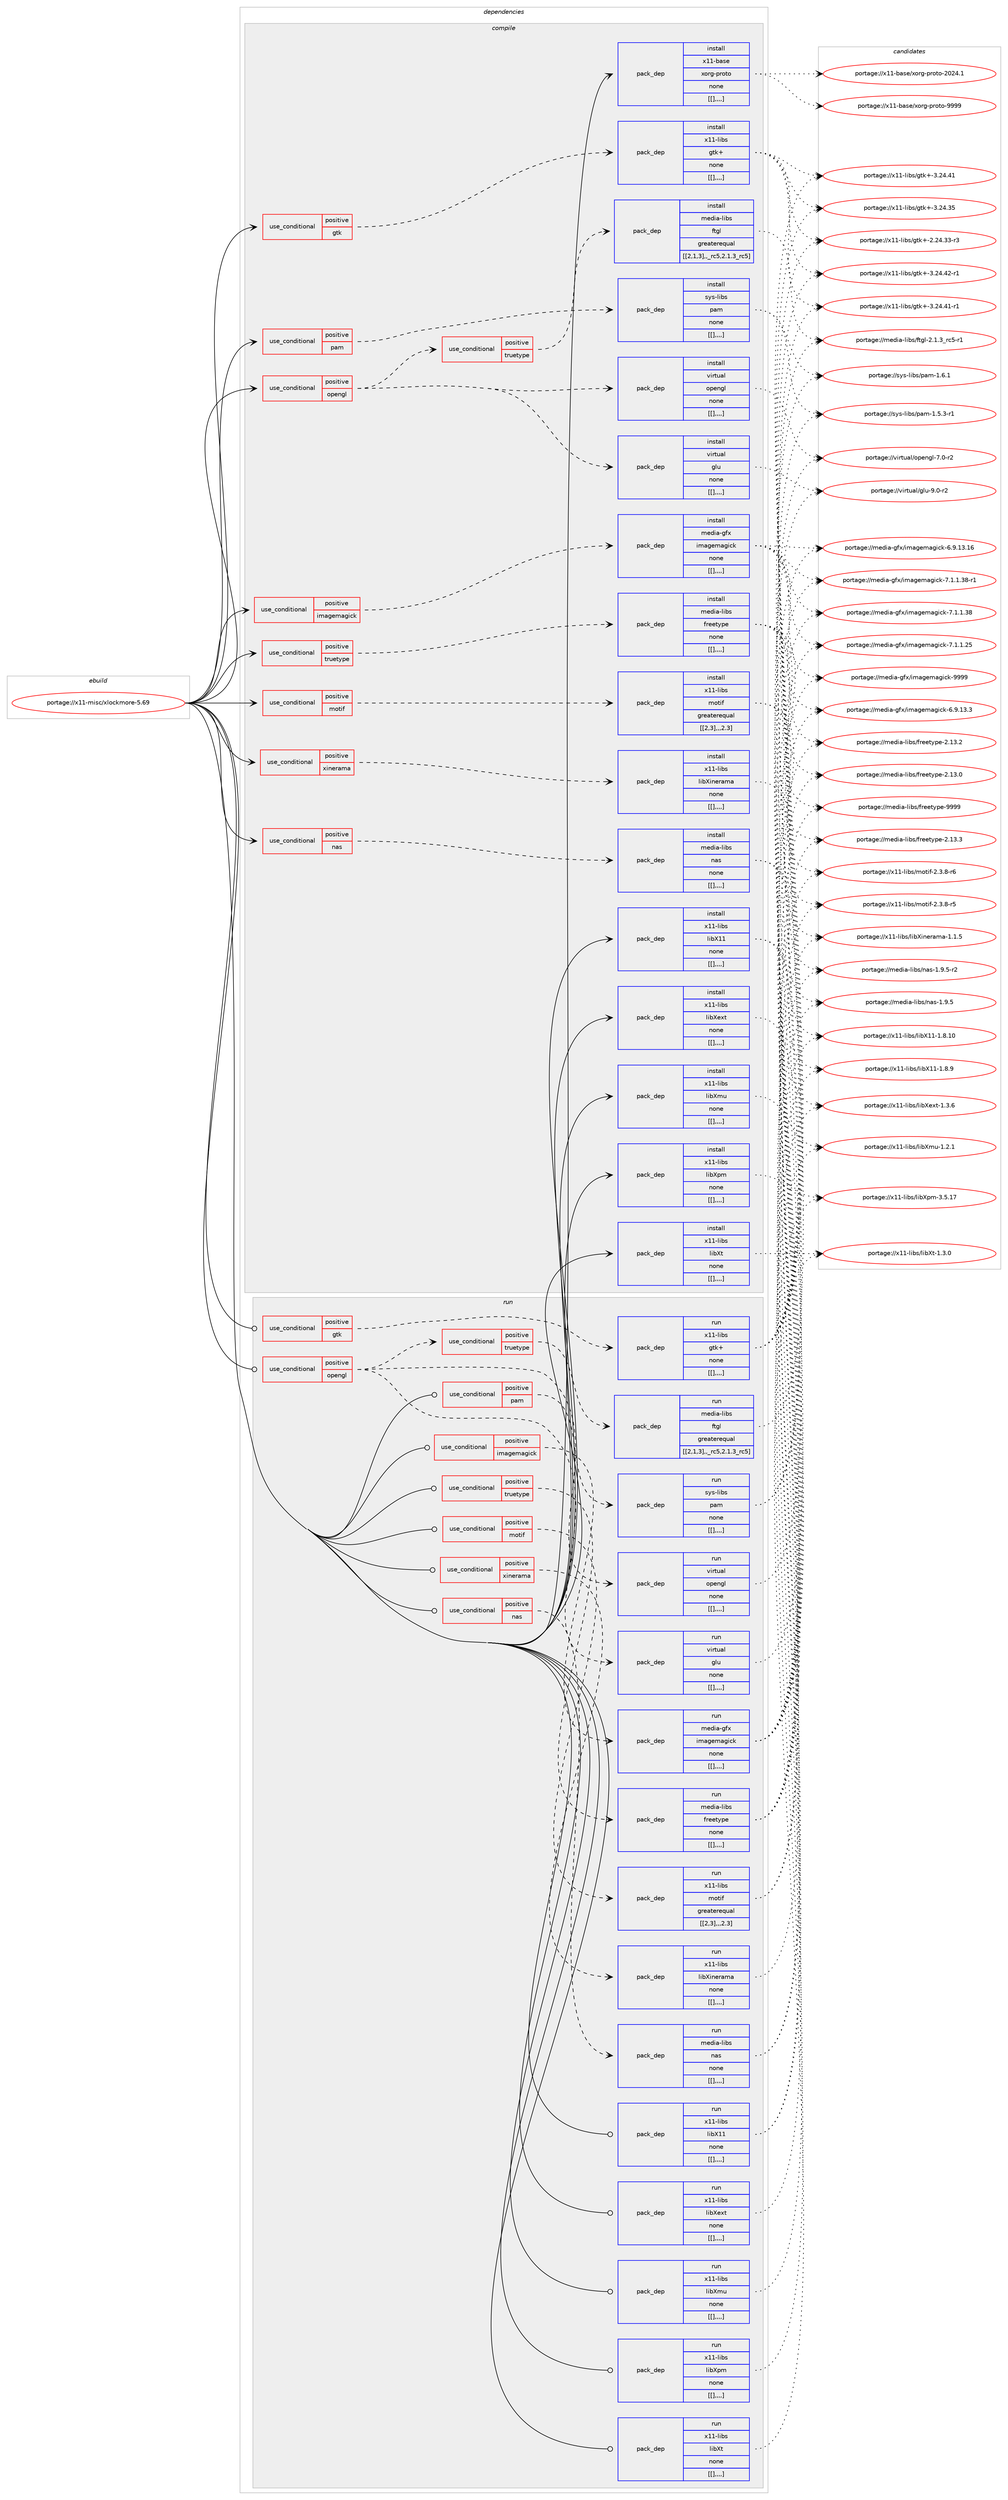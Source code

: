 digraph prolog {

# *************
# Graph options
# *************

newrank=true;
concentrate=true;
compound=true;
graph [rankdir=LR,fontname=Helvetica,fontsize=10,ranksep=1.5];#, ranksep=2.5, nodesep=0.2];
edge  [arrowhead=vee];
node  [fontname=Helvetica,fontsize=10];

# **********
# The ebuild
# **********

subgraph cluster_leftcol {
color=gray;
label=<<i>ebuild</i>>;
id [label="portage://x11-misc/xlockmore-5.69", color=red, width=4, href="../x11-misc/xlockmore-5.69.svg"];
}

# ****************
# The dependencies
# ****************

subgraph cluster_midcol {
color=gray;
label=<<i>dependencies</i>>;
subgraph cluster_compile {
fillcolor="#eeeeee";
style=filled;
label=<<i>compile</i>>;
subgraph cond127703 {
dependency483020 [label=<<TABLE BORDER="0" CELLBORDER="1" CELLSPACING="0" CELLPADDING="4"><TR><TD ROWSPAN="3" CELLPADDING="10">use_conditional</TD></TR><TR><TD>positive</TD></TR><TR><TD>gtk</TD></TR></TABLE>>, shape=none, color=red];
subgraph pack351784 {
dependency483021 [label=<<TABLE BORDER="0" CELLBORDER="1" CELLSPACING="0" CELLPADDING="4" WIDTH="220"><TR><TD ROWSPAN="6" CELLPADDING="30">pack_dep</TD></TR><TR><TD WIDTH="110">install</TD></TR><TR><TD>x11-libs</TD></TR><TR><TD>gtk+</TD></TR><TR><TD>none</TD></TR><TR><TD>[[],,,,]</TD></TR></TABLE>>, shape=none, color=blue];
}
dependency483020:e -> dependency483021:w [weight=20,style="dashed",arrowhead="vee"];
}
id:e -> dependency483020:w [weight=20,style="solid",arrowhead="vee"];
subgraph cond127704 {
dependency483022 [label=<<TABLE BORDER="0" CELLBORDER="1" CELLSPACING="0" CELLPADDING="4"><TR><TD ROWSPAN="3" CELLPADDING="10">use_conditional</TD></TR><TR><TD>positive</TD></TR><TR><TD>imagemagick</TD></TR></TABLE>>, shape=none, color=red];
subgraph pack351785 {
dependency483023 [label=<<TABLE BORDER="0" CELLBORDER="1" CELLSPACING="0" CELLPADDING="4" WIDTH="220"><TR><TD ROWSPAN="6" CELLPADDING="30">pack_dep</TD></TR><TR><TD WIDTH="110">install</TD></TR><TR><TD>media-gfx</TD></TR><TR><TD>imagemagick</TD></TR><TR><TD>none</TD></TR><TR><TD>[[],,,,]</TD></TR></TABLE>>, shape=none, color=blue];
}
dependency483022:e -> dependency483023:w [weight=20,style="dashed",arrowhead="vee"];
}
id:e -> dependency483022:w [weight=20,style="solid",arrowhead="vee"];
subgraph cond127705 {
dependency483024 [label=<<TABLE BORDER="0" CELLBORDER="1" CELLSPACING="0" CELLPADDING="4"><TR><TD ROWSPAN="3" CELLPADDING="10">use_conditional</TD></TR><TR><TD>positive</TD></TR><TR><TD>motif</TD></TR></TABLE>>, shape=none, color=red];
subgraph pack351786 {
dependency483025 [label=<<TABLE BORDER="0" CELLBORDER="1" CELLSPACING="0" CELLPADDING="4" WIDTH="220"><TR><TD ROWSPAN="6" CELLPADDING="30">pack_dep</TD></TR><TR><TD WIDTH="110">install</TD></TR><TR><TD>x11-libs</TD></TR><TR><TD>motif</TD></TR><TR><TD>greaterequal</TD></TR><TR><TD>[[2,3],,,2.3]</TD></TR></TABLE>>, shape=none, color=blue];
}
dependency483024:e -> dependency483025:w [weight=20,style="dashed",arrowhead="vee"];
}
id:e -> dependency483024:w [weight=20,style="solid",arrowhead="vee"];
subgraph cond127706 {
dependency483026 [label=<<TABLE BORDER="0" CELLBORDER="1" CELLSPACING="0" CELLPADDING="4"><TR><TD ROWSPAN="3" CELLPADDING="10">use_conditional</TD></TR><TR><TD>positive</TD></TR><TR><TD>nas</TD></TR></TABLE>>, shape=none, color=red];
subgraph pack351787 {
dependency483027 [label=<<TABLE BORDER="0" CELLBORDER="1" CELLSPACING="0" CELLPADDING="4" WIDTH="220"><TR><TD ROWSPAN="6" CELLPADDING="30">pack_dep</TD></TR><TR><TD WIDTH="110">install</TD></TR><TR><TD>media-libs</TD></TR><TR><TD>nas</TD></TR><TR><TD>none</TD></TR><TR><TD>[[],,,,]</TD></TR></TABLE>>, shape=none, color=blue];
}
dependency483026:e -> dependency483027:w [weight=20,style="dashed",arrowhead="vee"];
}
id:e -> dependency483026:w [weight=20,style="solid",arrowhead="vee"];
subgraph cond127707 {
dependency483028 [label=<<TABLE BORDER="0" CELLBORDER="1" CELLSPACING="0" CELLPADDING="4"><TR><TD ROWSPAN="3" CELLPADDING="10">use_conditional</TD></TR><TR><TD>positive</TD></TR><TR><TD>opengl</TD></TR></TABLE>>, shape=none, color=red];
subgraph pack351788 {
dependency483029 [label=<<TABLE BORDER="0" CELLBORDER="1" CELLSPACING="0" CELLPADDING="4" WIDTH="220"><TR><TD ROWSPAN="6" CELLPADDING="30">pack_dep</TD></TR><TR><TD WIDTH="110">install</TD></TR><TR><TD>virtual</TD></TR><TR><TD>opengl</TD></TR><TR><TD>none</TD></TR><TR><TD>[[],,,,]</TD></TR></TABLE>>, shape=none, color=blue];
}
dependency483028:e -> dependency483029:w [weight=20,style="dashed",arrowhead="vee"];
subgraph pack351789 {
dependency483030 [label=<<TABLE BORDER="0" CELLBORDER="1" CELLSPACING="0" CELLPADDING="4" WIDTH="220"><TR><TD ROWSPAN="6" CELLPADDING="30">pack_dep</TD></TR><TR><TD WIDTH="110">install</TD></TR><TR><TD>virtual</TD></TR><TR><TD>glu</TD></TR><TR><TD>none</TD></TR><TR><TD>[[],,,,]</TD></TR></TABLE>>, shape=none, color=blue];
}
dependency483028:e -> dependency483030:w [weight=20,style="dashed",arrowhead="vee"];
subgraph cond127708 {
dependency483031 [label=<<TABLE BORDER="0" CELLBORDER="1" CELLSPACING="0" CELLPADDING="4"><TR><TD ROWSPAN="3" CELLPADDING="10">use_conditional</TD></TR><TR><TD>positive</TD></TR><TR><TD>truetype</TD></TR></TABLE>>, shape=none, color=red];
subgraph pack351790 {
dependency483032 [label=<<TABLE BORDER="0" CELLBORDER="1" CELLSPACING="0" CELLPADDING="4" WIDTH="220"><TR><TD ROWSPAN="6" CELLPADDING="30">pack_dep</TD></TR><TR><TD WIDTH="110">install</TD></TR><TR><TD>media-libs</TD></TR><TR><TD>ftgl</TD></TR><TR><TD>greaterequal</TD></TR><TR><TD>[[2,1,3],,_rc5,2.1.3_rc5]</TD></TR></TABLE>>, shape=none, color=blue];
}
dependency483031:e -> dependency483032:w [weight=20,style="dashed",arrowhead="vee"];
}
dependency483028:e -> dependency483031:w [weight=20,style="dashed",arrowhead="vee"];
}
id:e -> dependency483028:w [weight=20,style="solid",arrowhead="vee"];
subgraph cond127709 {
dependency483033 [label=<<TABLE BORDER="0" CELLBORDER="1" CELLSPACING="0" CELLPADDING="4"><TR><TD ROWSPAN="3" CELLPADDING="10">use_conditional</TD></TR><TR><TD>positive</TD></TR><TR><TD>pam</TD></TR></TABLE>>, shape=none, color=red];
subgraph pack351791 {
dependency483034 [label=<<TABLE BORDER="0" CELLBORDER="1" CELLSPACING="0" CELLPADDING="4" WIDTH="220"><TR><TD ROWSPAN="6" CELLPADDING="30">pack_dep</TD></TR><TR><TD WIDTH="110">install</TD></TR><TR><TD>sys-libs</TD></TR><TR><TD>pam</TD></TR><TR><TD>none</TD></TR><TR><TD>[[],,,,]</TD></TR></TABLE>>, shape=none, color=blue];
}
dependency483033:e -> dependency483034:w [weight=20,style="dashed",arrowhead="vee"];
}
id:e -> dependency483033:w [weight=20,style="solid",arrowhead="vee"];
subgraph cond127710 {
dependency483035 [label=<<TABLE BORDER="0" CELLBORDER="1" CELLSPACING="0" CELLPADDING="4"><TR><TD ROWSPAN="3" CELLPADDING="10">use_conditional</TD></TR><TR><TD>positive</TD></TR><TR><TD>truetype</TD></TR></TABLE>>, shape=none, color=red];
subgraph pack351792 {
dependency483036 [label=<<TABLE BORDER="0" CELLBORDER="1" CELLSPACING="0" CELLPADDING="4" WIDTH="220"><TR><TD ROWSPAN="6" CELLPADDING="30">pack_dep</TD></TR><TR><TD WIDTH="110">install</TD></TR><TR><TD>media-libs</TD></TR><TR><TD>freetype</TD></TR><TR><TD>none</TD></TR><TR><TD>[[],,,,]</TD></TR></TABLE>>, shape=none, color=blue];
}
dependency483035:e -> dependency483036:w [weight=20,style="dashed",arrowhead="vee"];
}
id:e -> dependency483035:w [weight=20,style="solid",arrowhead="vee"];
subgraph cond127711 {
dependency483037 [label=<<TABLE BORDER="0" CELLBORDER="1" CELLSPACING="0" CELLPADDING="4"><TR><TD ROWSPAN="3" CELLPADDING="10">use_conditional</TD></TR><TR><TD>positive</TD></TR><TR><TD>xinerama</TD></TR></TABLE>>, shape=none, color=red];
subgraph pack351793 {
dependency483038 [label=<<TABLE BORDER="0" CELLBORDER="1" CELLSPACING="0" CELLPADDING="4" WIDTH="220"><TR><TD ROWSPAN="6" CELLPADDING="30">pack_dep</TD></TR><TR><TD WIDTH="110">install</TD></TR><TR><TD>x11-libs</TD></TR><TR><TD>libXinerama</TD></TR><TR><TD>none</TD></TR><TR><TD>[[],,,,]</TD></TR></TABLE>>, shape=none, color=blue];
}
dependency483037:e -> dependency483038:w [weight=20,style="dashed",arrowhead="vee"];
}
id:e -> dependency483037:w [weight=20,style="solid",arrowhead="vee"];
subgraph pack351794 {
dependency483039 [label=<<TABLE BORDER="0" CELLBORDER="1" CELLSPACING="0" CELLPADDING="4" WIDTH="220"><TR><TD ROWSPAN="6" CELLPADDING="30">pack_dep</TD></TR><TR><TD WIDTH="110">install</TD></TR><TR><TD>x11-base</TD></TR><TR><TD>xorg-proto</TD></TR><TR><TD>none</TD></TR><TR><TD>[[],,,,]</TD></TR></TABLE>>, shape=none, color=blue];
}
id:e -> dependency483039:w [weight=20,style="solid",arrowhead="vee"];
subgraph pack351795 {
dependency483040 [label=<<TABLE BORDER="0" CELLBORDER="1" CELLSPACING="0" CELLPADDING="4" WIDTH="220"><TR><TD ROWSPAN="6" CELLPADDING="30">pack_dep</TD></TR><TR><TD WIDTH="110">install</TD></TR><TR><TD>x11-libs</TD></TR><TR><TD>libX11</TD></TR><TR><TD>none</TD></TR><TR><TD>[[],,,,]</TD></TR></TABLE>>, shape=none, color=blue];
}
id:e -> dependency483040:w [weight=20,style="solid",arrowhead="vee"];
subgraph pack351796 {
dependency483041 [label=<<TABLE BORDER="0" CELLBORDER="1" CELLSPACING="0" CELLPADDING="4" WIDTH="220"><TR><TD ROWSPAN="6" CELLPADDING="30">pack_dep</TD></TR><TR><TD WIDTH="110">install</TD></TR><TR><TD>x11-libs</TD></TR><TR><TD>libXext</TD></TR><TR><TD>none</TD></TR><TR><TD>[[],,,,]</TD></TR></TABLE>>, shape=none, color=blue];
}
id:e -> dependency483041:w [weight=20,style="solid",arrowhead="vee"];
subgraph pack351797 {
dependency483042 [label=<<TABLE BORDER="0" CELLBORDER="1" CELLSPACING="0" CELLPADDING="4" WIDTH="220"><TR><TD ROWSPAN="6" CELLPADDING="30">pack_dep</TD></TR><TR><TD WIDTH="110">install</TD></TR><TR><TD>x11-libs</TD></TR><TR><TD>libXmu</TD></TR><TR><TD>none</TD></TR><TR><TD>[[],,,,]</TD></TR></TABLE>>, shape=none, color=blue];
}
id:e -> dependency483042:w [weight=20,style="solid",arrowhead="vee"];
subgraph pack351798 {
dependency483043 [label=<<TABLE BORDER="0" CELLBORDER="1" CELLSPACING="0" CELLPADDING="4" WIDTH="220"><TR><TD ROWSPAN="6" CELLPADDING="30">pack_dep</TD></TR><TR><TD WIDTH="110">install</TD></TR><TR><TD>x11-libs</TD></TR><TR><TD>libXpm</TD></TR><TR><TD>none</TD></TR><TR><TD>[[],,,,]</TD></TR></TABLE>>, shape=none, color=blue];
}
id:e -> dependency483043:w [weight=20,style="solid",arrowhead="vee"];
subgraph pack351799 {
dependency483044 [label=<<TABLE BORDER="0" CELLBORDER="1" CELLSPACING="0" CELLPADDING="4" WIDTH="220"><TR><TD ROWSPAN="6" CELLPADDING="30">pack_dep</TD></TR><TR><TD WIDTH="110">install</TD></TR><TR><TD>x11-libs</TD></TR><TR><TD>libXt</TD></TR><TR><TD>none</TD></TR><TR><TD>[[],,,,]</TD></TR></TABLE>>, shape=none, color=blue];
}
id:e -> dependency483044:w [weight=20,style="solid",arrowhead="vee"];
}
subgraph cluster_compileandrun {
fillcolor="#eeeeee";
style=filled;
label=<<i>compile and run</i>>;
}
subgraph cluster_run {
fillcolor="#eeeeee";
style=filled;
label=<<i>run</i>>;
subgraph cond127712 {
dependency483045 [label=<<TABLE BORDER="0" CELLBORDER="1" CELLSPACING="0" CELLPADDING="4"><TR><TD ROWSPAN="3" CELLPADDING="10">use_conditional</TD></TR><TR><TD>positive</TD></TR><TR><TD>gtk</TD></TR></TABLE>>, shape=none, color=red];
subgraph pack351800 {
dependency483046 [label=<<TABLE BORDER="0" CELLBORDER="1" CELLSPACING="0" CELLPADDING="4" WIDTH="220"><TR><TD ROWSPAN="6" CELLPADDING="30">pack_dep</TD></TR><TR><TD WIDTH="110">run</TD></TR><TR><TD>x11-libs</TD></TR><TR><TD>gtk+</TD></TR><TR><TD>none</TD></TR><TR><TD>[[],,,,]</TD></TR></TABLE>>, shape=none, color=blue];
}
dependency483045:e -> dependency483046:w [weight=20,style="dashed",arrowhead="vee"];
}
id:e -> dependency483045:w [weight=20,style="solid",arrowhead="odot"];
subgraph cond127713 {
dependency483047 [label=<<TABLE BORDER="0" CELLBORDER="1" CELLSPACING="0" CELLPADDING="4"><TR><TD ROWSPAN="3" CELLPADDING="10">use_conditional</TD></TR><TR><TD>positive</TD></TR><TR><TD>imagemagick</TD></TR></TABLE>>, shape=none, color=red];
subgraph pack351801 {
dependency483048 [label=<<TABLE BORDER="0" CELLBORDER="1" CELLSPACING="0" CELLPADDING="4" WIDTH="220"><TR><TD ROWSPAN="6" CELLPADDING="30">pack_dep</TD></TR><TR><TD WIDTH="110">run</TD></TR><TR><TD>media-gfx</TD></TR><TR><TD>imagemagick</TD></TR><TR><TD>none</TD></TR><TR><TD>[[],,,,]</TD></TR></TABLE>>, shape=none, color=blue];
}
dependency483047:e -> dependency483048:w [weight=20,style="dashed",arrowhead="vee"];
}
id:e -> dependency483047:w [weight=20,style="solid",arrowhead="odot"];
subgraph cond127714 {
dependency483049 [label=<<TABLE BORDER="0" CELLBORDER="1" CELLSPACING="0" CELLPADDING="4"><TR><TD ROWSPAN="3" CELLPADDING="10">use_conditional</TD></TR><TR><TD>positive</TD></TR><TR><TD>motif</TD></TR></TABLE>>, shape=none, color=red];
subgraph pack351802 {
dependency483050 [label=<<TABLE BORDER="0" CELLBORDER="1" CELLSPACING="0" CELLPADDING="4" WIDTH="220"><TR><TD ROWSPAN="6" CELLPADDING="30">pack_dep</TD></TR><TR><TD WIDTH="110">run</TD></TR><TR><TD>x11-libs</TD></TR><TR><TD>motif</TD></TR><TR><TD>greaterequal</TD></TR><TR><TD>[[2,3],,,2.3]</TD></TR></TABLE>>, shape=none, color=blue];
}
dependency483049:e -> dependency483050:w [weight=20,style="dashed",arrowhead="vee"];
}
id:e -> dependency483049:w [weight=20,style="solid",arrowhead="odot"];
subgraph cond127715 {
dependency483051 [label=<<TABLE BORDER="0" CELLBORDER="1" CELLSPACING="0" CELLPADDING="4"><TR><TD ROWSPAN="3" CELLPADDING="10">use_conditional</TD></TR><TR><TD>positive</TD></TR><TR><TD>nas</TD></TR></TABLE>>, shape=none, color=red];
subgraph pack351803 {
dependency483052 [label=<<TABLE BORDER="0" CELLBORDER="1" CELLSPACING="0" CELLPADDING="4" WIDTH="220"><TR><TD ROWSPAN="6" CELLPADDING="30">pack_dep</TD></TR><TR><TD WIDTH="110">run</TD></TR><TR><TD>media-libs</TD></TR><TR><TD>nas</TD></TR><TR><TD>none</TD></TR><TR><TD>[[],,,,]</TD></TR></TABLE>>, shape=none, color=blue];
}
dependency483051:e -> dependency483052:w [weight=20,style="dashed",arrowhead="vee"];
}
id:e -> dependency483051:w [weight=20,style="solid",arrowhead="odot"];
subgraph cond127716 {
dependency483053 [label=<<TABLE BORDER="0" CELLBORDER="1" CELLSPACING="0" CELLPADDING="4"><TR><TD ROWSPAN="3" CELLPADDING="10">use_conditional</TD></TR><TR><TD>positive</TD></TR><TR><TD>opengl</TD></TR></TABLE>>, shape=none, color=red];
subgraph pack351804 {
dependency483054 [label=<<TABLE BORDER="0" CELLBORDER="1" CELLSPACING="0" CELLPADDING="4" WIDTH="220"><TR><TD ROWSPAN="6" CELLPADDING="30">pack_dep</TD></TR><TR><TD WIDTH="110">run</TD></TR><TR><TD>virtual</TD></TR><TR><TD>opengl</TD></TR><TR><TD>none</TD></TR><TR><TD>[[],,,,]</TD></TR></TABLE>>, shape=none, color=blue];
}
dependency483053:e -> dependency483054:w [weight=20,style="dashed",arrowhead="vee"];
subgraph pack351805 {
dependency483055 [label=<<TABLE BORDER="0" CELLBORDER="1" CELLSPACING="0" CELLPADDING="4" WIDTH="220"><TR><TD ROWSPAN="6" CELLPADDING="30">pack_dep</TD></TR><TR><TD WIDTH="110">run</TD></TR><TR><TD>virtual</TD></TR><TR><TD>glu</TD></TR><TR><TD>none</TD></TR><TR><TD>[[],,,,]</TD></TR></TABLE>>, shape=none, color=blue];
}
dependency483053:e -> dependency483055:w [weight=20,style="dashed",arrowhead="vee"];
subgraph cond127717 {
dependency483056 [label=<<TABLE BORDER="0" CELLBORDER="1" CELLSPACING="0" CELLPADDING="4"><TR><TD ROWSPAN="3" CELLPADDING="10">use_conditional</TD></TR><TR><TD>positive</TD></TR><TR><TD>truetype</TD></TR></TABLE>>, shape=none, color=red];
subgraph pack351806 {
dependency483057 [label=<<TABLE BORDER="0" CELLBORDER="1" CELLSPACING="0" CELLPADDING="4" WIDTH="220"><TR><TD ROWSPAN="6" CELLPADDING="30">pack_dep</TD></TR><TR><TD WIDTH="110">run</TD></TR><TR><TD>media-libs</TD></TR><TR><TD>ftgl</TD></TR><TR><TD>greaterequal</TD></TR><TR><TD>[[2,1,3],,_rc5,2.1.3_rc5]</TD></TR></TABLE>>, shape=none, color=blue];
}
dependency483056:e -> dependency483057:w [weight=20,style="dashed",arrowhead="vee"];
}
dependency483053:e -> dependency483056:w [weight=20,style="dashed",arrowhead="vee"];
}
id:e -> dependency483053:w [weight=20,style="solid",arrowhead="odot"];
subgraph cond127718 {
dependency483058 [label=<<TABLE BORDER="0" CELLBORDER="1" CELLSPACING="0" CELLPADDING="4"><TR><TD ROWSPAN="3" CELLPADDING="10">use_conditional</TD></TR><TR><TD>positive</TD></TR><TR><TD>pam</TD></TR></TABLE>>, shape=none, color=red];
subgraph pack351807 {
dependency483059 [label=<<TABLE BORDER="0" CELLBORDER="1" CELLSPACING="0" CELLPADDING="4" WIDTH="220"><TR><TD ROWSPAN="6" CELLPADDING="30">pack_dep</TD></TR><TR><TD WIDTH="110">run</TD></TR><TR><TD>sys-libs</TD></TR><TR><TD>pam</TD></TR><TR><TD>none</TD></TR><TR><TD>[[],,,,]</TD></TR></TABLE>>, shape=none, color=blue];
}
dependency483058:e -> dependency483059:w [weight=20,style="dashed",arrowhead="vee"];
}
id:e -> dependency483058:w [weight=20,style="solid",arrowhead="odot"];
subgraph cond127719 {
dependency483060 [label=<<TABLE BORDER="0" CELLBORDER="1" CELLSPACING="0" CELLPADDING="4"><TR><TD ROWSPAN="3" CELLPADDING="10">use_conditional</TD></TR><TR><TD>positive</TD></TR><TR><TD>truetype</TD></TR></TABLE>>, shape=none, color=red];
subgraph pack351808 {
dependency483061 [label=<<TABLE BORDER="0" CELLBORDER="1" CELLSPACING="0" CELLPADDING="4" WIDTH="220"><TR><TD ROWSPAN="6" CELLPADDING="30">pack_dep</TD></TR><TR><TD WIDTH="110">run</TD></TR><TR><TD>media-libs</TD></TR><TR><TD>freetype</TD></TR><TR><TD>none</TD></TR><TR><TD>[[],,,,]</TD></TR></TABLE>>, shape=none, color=blue];
}
dependency483060:e -> dependency483061:w [weight=20,style="dashed",arrowhead="vee"];
}
id:e -> dependency483060:w [weight=20,style="solid",arrowhead="odot"];
subgraph cond127720 {
dependency483062 [label=<<TABLE BORDER="0" CELLBORDER="1" CELLSPACING="0" CELLPADDING="4"><TR><TD ROWSPAN="3" CELLPADDING="10">use_conditional</TD></TR><TR><TD>positive</TD></TR><TR><TD>xinerama</TD></TR></TABLE>>, shape=none, color=red];
subgraph pack351809 {
dependency483063 [label=<<TABLE BORDER="0" CELLBORDER="1" CELLSPACING="0" CELLPADDING="4" WIDTH="220"><TR><TD ROWSPAN="6" CELLPADDING="30">pack_dep</TD></TR><TR><TD WIDTH="110">run</TD></TR><TR><TD>x11-libs</TD></TR><TR><TD>libXinerama</TD></TR><TR><TD>none</TD></TR><TR><TD>[[],,,,]</TD></TR></TABLE>>, shape=none, color=blue];
}
dependency483062:e -> dependency483063:w [weight=20,style="dashed",arrowhead="vee"];
}
id:e -> dependency483062:w [weight=20,style="solid",arrowhead="odot"];
subgraph pack351810 {
dependency483064 [label=<<TABLE BORDER="0" CELLBORDER="1" CELLSPACING="0" CELLPADDING="4" WIDTH="220"><TR><TD ROWSPAN="6" CELLPADDING="30">pack_dep</TD></TR><TR><TD WIDTH="110">run</TD></TR><TR><TD>x11-libs</TD></TR><TR><TD>libX11</TD></TR><TR><TD>none</TD></TR><TR><TD>[[],,,,]</TD></TR></TABLE>>, shape=none, color=blue];
}
id:e -> dependency483064:w [weight=20,style="solid",arrowhead="odot"];
subgraph pack351811 {
dependency483065 [label=<<TABLE BORDER="0" CELLBORDER="1" CELLSPACING="0" CELLPADDING="4" WIDTH="220"><TR><TD ROWSPAN="6" CELLPADDING="30">pack_dep</TD></TR><TR><TD WIDTH="110">run</TD></TR><TR><TD>x11-libs</TD></TR><TR><TD>libXext</TD></TR><TR><TD>none</TD></TR><TR><TD>[[],,,,]</TD></TR></TABLE>>, shape=none, color=blue];
}
id:e -> dependency483065:w [weight=20,style="solid",arrowhead="odot"];
subgraph pack351812 {
dependency483066 [label=<<TABLE BORDER="0" CELLBORDER="1" CELLSPACING="0" CELLPADDING="4" WIDTH="220"><TR><TD ROWSPAN="6" CELLPADDING="30">pack_dep</TD></TR><TR><TD WIDTH="110">run</TD></TR><TR><TD>x11-libs</TD></TR><TR><TD>libXmu</TD></TR><TR><TD>none</TD></TR><TR><TD>[[],,,,]</TD></TR></TABLE>>, shape=none, color=blue];
}
id:e -> dependency483066:w [weight=20,style="solid",arrowhead="odot"];
subgraph pack351813 {
dependency483067 [label=<<TABLE BORDER="0" CELLBORDER="1" CELLSPACING="0" CELLPADDING="4" WIDTH="220"><TR><TD ROWSPAN="6" CELLPADDING="30">pack_dep</TD></TR><TR><TD WIDTH="110">run</TD></TR><TR><TD>x11-libs</TD></TR><TR><TD>libXpm</TD></TR><TR><TD>none</TD></TR><TR><TD>[[],,,,]</TD></TR></TABLE>>, shape=none, color=blue];
}
id:e -> dependency483067:w [weight=20,style="solid",arrowhead="odot"];
subgraph pack351814 {
dependency483068 [label=<<TABLE BORDER="0" CELLBORDER="1" CELLSPACING="0" CELLPADDING="4" WIDTH="220"><TR><TD ROWSPAN="6" CELLPADDING="30">pack_dep</TD></TR><TR><TD WIDTH="110">run</TD></TR><TR><TD>x11-libs</TD></TR><TR><TD>libXt</TD></TR><TR><TD>none</TD></TR><TR><TD>[[],,,,]</TD></TR></TABLE>>, shape=none, color=blue];
}
id:e -> dependency483068:w [weight=20,style="solid",arrowhead="odot"];
}
}

# **************
# The candidates
# **************

subgraph cluster_choices {
rank=same;
color=gray;
label=<<i>candidates</i>>;

subgraph choice351784 {
color=black;
nodesep=1;
choice12049494510810598115471031161074345514650524652504511449 [label="portage://x11-libs/gtk+-3.24.42-r1", color=red, width=4,href="../x11-libs/gtk+-3.24.42-r1.svg"];
choice12049494510810598115471031161074345514650524652494511449 [label="portage://x11-libs/gtk+-3.24.41-r1", color=red, width=4,href="../x11-libs/gtk+-3.24.41-r1.svg"];
choice1204949451081059811547103116107434551465052465249 [label="portage://x11-libs/gtk+-3.24.41", color=red, width=4,href="../x11-libs/gtk+-3.24.41.svg"];
choice1204949451081059811547103116107434551465052465153 [label="portage://x11-libs/gtk+-3.24.35", color=red, width=4,href="../x11-libs/gtk+-3.24.35.svg"];
choice12049494510810598115471031161074345504650524651514511451 [label="portage://x11-libs/gtk+-2.24.33-r3", color=red, width=4,href="../x11-libs/gtk+-2.24.33-r3.svg"];
dependency483021:e -> choice12049494510810598115471031161074345514650524652504511449:w [style=dotted,weight="100"];
dependency483021:e -> choice12049494510810598115471031161074345514650524652494511449:w [style=dotted,weight="100"];
dependency483021:e -> choice1204949451081059811547103116107434551465052465249:w [style=dotted,weight="100"];
dependency483021:e -> choice1204949451081059811547103116107434551465052465153:w [style=dotted,weight="100"];
dependency483021:e -> choice12049494510810598115471031161074345504650524651514511451:w [style=dotted,weight="100"];
}
subgraph choice351785 {
color=black;
nodesep=1;
choice1091011001059745103102120471051099710310110997103105991074557575757 [label="portage://media-gfx/imagemagick-9999", color=red, width=4,href="../media-gfx/imagemagick-9999.svg"];
choice1091011001059745103102120471051099710310110997103105991074555464946494651564511449 [label="portage://media-gfx/imagemagick-7.1.1.38-r1", color=red, width=4,href="../media-gfx/imagemagick-7.1.1.38-r1.svg"];
choice109101100105974510310212047105109971031011099710310599107455546494649465156 [label="portage://media-gfx/imagemagick-7.1.1.38", color=red, width=4,href="../media-gfx/imagemagick-7.1.1.38.svg"];
choice109101100105974510310212047105109971031011099710310599107455546494649465053 [label="portage://media-gfx/imagemagick-7.1.1.25", color=red, width=4,href="../media-gfx/imagemagick-7.1.1.25.svg"];
choice10910110010597451031021204710510997103101109971031059910745544657464951464954 [label="portage://media-gfx/imagemagick-6.9.13.16", color=red, width=4,href="../media-gfx/imagemagick-6.9.13.16.svg"];
choice109101100105974510310212047105109971031011099710310599107455446574649514651 [label="portage://media-gfx/imagemagick-6.9.13.3", color=red, width=4,href="../media-gfx/imagemagick-6.9.13.3.svg"];
dependency483023:e -> choice1091011001059745103102120471051099710310110997103105991074557575757:w [style=dotted,weight="100"];
dependency483023:e -> choice1091011001059745103102120471051099710310110997103105991074555464946494651564511449:w [style=dotted,weight="100"];
dependency483023:e -> choice109101100105974510310212047105109971031011099710310599107455546494649465156:w [style=dotted,weight="100"];
dependency483023:e -> choice109101100105974510310212047105109971031011099710310599107455546494649465053:w [style=dotted,weight="100"];
dependency483023:e -> choice10910110010597451031021204710510997103101109971031059910745544657464951464954:w [style=dotted,weight="100"];
dependency483023:e -> choice109101100105974510310212047105109971031011099710310599107455446574649514651:w [style=dotted,weight="100"];
}
subgraph choice351786 {
color=black;
nodesep=1;
choice12049494510810598115471091111161051024550465146564511454 [label="portage://x11-libs/motif-2.3.8-r6", color=red, width=4,href="../x11-libs/motif-2.3.8-r6.svg"];
choice12049494510810598115471091111161051024550465146564511453 [label="portage://x11-libs/motif-2.3.8-r5", color=red, width=4,href="../x11-libs/motif-2.3.8-r5.svg"];
dependency483025:e -> choice12049494510810598115471091111161051024550465146564511454:w [style=dotted,weight="100"];
dependency483025:e -> choice12049494510810598115471091111161051024550465146564511453:w [style=dotted,weight="100"];
}
subgraph choice351787 {
color=black;
nodesep=1;
choice10910110010597451081059811547110971154549465746534511450 [label="portage://media-libs/nas-1.9.5-r2", color=red, width=4,href="../media-libs/nas-1.9.5-r2.svg"];
choice1091011001059745108105981154711097115454946574653 [label="portage://media-libs/nas-1.9.5", color=red, width=4,href="../media-libs/nas-1.9.5.svg"];
dependency483027:e -> choice10910110010597451081059811547110971154549465746534511450:w [style=dotted,weight="100"];
dependency483027:e -> choice1091011001059745108105981154711097115454946574653:w [style=dotted,weight="100"];
}
subgraph choice351788 {
color=black;
nodesep=1;
choice1181051141161179710847111112101110103108455546484511450 [label="portage://virtual/opengl-7.0-r2", color=red, width=4,href="../virtual/opengl-7.0-r2.svg"];
dependency483029:e -> choice1181051141161179710847111112101110103108455546484511450:w [style=dotted,weight="100"];
}
subgraph choice351789 {
color=black;
nodesep=1;
choice1181051141161179710847103108117455746484511450 [label="portage://virtual/glu-9.0-r2", color=red, width=4,href="../virtual/glu-9.0-r2.svg"];
dependency483030:e -> choice1181051141161179710847103108117455746484511450:w [style=dotted,weight="100"];
}
subgraph choice351790 {
color=black;
nodesep=1;
choice109101100105974510810598115471021161031084550464946519511499534511449 [label="portage://media-libs/ftgl-2.1.3_rc5-r1", color=red, width=4,href="../media-libs/ftgl-2.1.3_rc5-r1.svg"];
dependency483032:e -> choice109101100105974510810598115471021161031084550464946519511499534511449:w [style=dotted,weight="100"];
}
subgraph choice351791 {
color=black;
nodesep=1;
choice11512111545108105981154711297109454946544649 [label="portage://sys-libs/pam-1.6.1", color=red, width=4,href="../sys-libs/pam-1.6.1.svg"];
choice115121115451081059811547112971094549465346514511449 [label="portage://sys-libs/pam-1.5.3-r1", color=red, width=4,href="../sys-libs/pam-1.5.3-r1.svg"];
dependency483034:e -> choice11512111545108105981154711297109454946544649:w [style=dotted,weight="100"];
dependency483034:e -> choice115121115451081059811547112971094549465346514511449:w [style=dotted,weight="100"];
}
subgraph choice351792 {
color=black;
nodesep=1;
choice109101100105974510810598115471021141011011161211121014557575757 [label="portage://media-libs/freetype-9999", color=red, width=4,href="../media-libs/freetype-9999.svg"];
choice1091011001059745108105981154710211410110111612111210145504649514651 [label="portage://media-libs/freetype-2.13.3", color=red, width=4,href="../media-libs/freetype-2.13.3.svg"];
choice1091011001059745108105981154710211410110111612111210145504649514650 [label="portage://media-libs/freetype-2.13.2", color=red, width=4,href="../media-libs/freetype-2.13.2.svg"];
choice1091011001059745108105981154710211410110111612111210145504649514648 [label="portage://media-libs/freetype-2.13.0", color=red, width=4,href="../media-libs/freetype-2.13.0.svg"];
dependency483036:e -> choice109101100105974510810598115471021141011011161211121014557575757:w [style=dotted,weight="100"];
dependency483036:e -> choice1091011001059745108105981154710211410110111612111210145504649514651:w [style=dotted,weight="100"];
dependency483036:e -> choice1091011001059745108105981154710211410110111612111210145504649514650:w [style=dotted,weight="100"];
dependency483036:e -> choice1091011001059745108105981154710211410110111612111210145504649514648:w [style=dotted,weight="100"];
}
subgraph choice351793 {
color=black;
nodesep=1;
choice120494945108105981154710810598881051101011149710997454946494653 [label="portage://x11-libs/libXinerama-1.1.5", color=red, width=4,href="../x11-libs/libXinerama-1.1.5.svg"];
dependency483038:e -> choice120494945108105981154710810598881051101011149710997454946494653:w [style=dotted,weight="100"];
}
subgraph choice351794 {
color=black;
nodesep=1;
choice120494945989711510147120111114103451121141111161114557575757 [label="portage://x11-base/xorg-proto-9999", color=red, width=4,href="../x11-base/xorg-proto-9999.svg"];
choice1204949459897115101471201111141034511211411111611145504850524649 [label="portage://x11-base/xorg-proto-2024.1", color=red, width=4,href="../x11-base/xorg-proto-2024.1.svg"];
dependency483039:e -> choice120494945989711510147120111114103451121141111161114557575757:w [style=dotted,weight="100"];
dependency483039:e -> choice1204949459897115101471201111141034511211411111611145504850524649:w [style=dotted,weight="100"];
}
subgraph choice351795 {
color=black;
nodesep=1;
choice12049494510810598115471081059888494945494656464948 [label="portage://x11-libs/libX11-1.8.10", color=red, width=4,href="../x11-libs/libX11-1.8.10.svg"];
choice120494945108105981154710810598884949454946564657 [label="portage://x11-libs/libX11-1.8.9", color=red, width=4,href="../x11-libs/libX11-1.8.9.svg"];
dependency483040:e -> choice12049494510810598115471081059888494945494656464948:w [style=dotted,weight="100"];
dependency483040:e -> choice120494945108105981154710810598884949454946564657:w [style=dotted,weight="100"];
}
subgraph choice351796 {
color=black;
nodesep=1;
choice12049494510810598115471081059888101120116454946514654 [label="portage://x11-libs/libXext-1.3.6", color=red, width=4,href="../x11-libs/libXext-1.3.6.svg"];
dependency483041:e -> choice12049494510810598115471081059888101120116454946514654:w [style=dotted,weight="100"];
}
subgraph choice351797 {
color=black;
nodesep=1;
choice12049494510810598115471081059888109117454946504649 [label="portage://x11-libs/libXmu-1.2.1", color=red, width=4,href="../x11-libs/libXmu-1.2.1.svg"];
dependency483042:e -> choice12049494510810598115471081059888109117454946504649:w [style=dotted,weight="100"];
}
subgraph choice351798 {
color=black;
nodesep=1;
choice1204949451081059811547108105988811210945514653464955 [label="portage://x11-libs/libXpm-3.5.17", color=red, width=4,href="../x11-libs/libXpm-3.5.17.svg"];
dependency483043:e -> choice1204949451081059811547108105988811210945514653464955:w [style=dotted,weight="100"];
}
subgraph choice351799 {
color=black;
nodesep=1;
choice12049494510810598115471081059888116454946514648 [label="portage://x11-libs/libXt-1.3.0", color=red, width=4,href="../x11-libs/libXt-1.3.0.svg"];
dependency483044:e -> choice12049494510810598115471081059888116454946514648:w [style=dotted,weight="100"];
}
subgraph choice351800 {
color=black;
nodesep=1;
choice12049494510810598115471031161074345514650524652504511449 [label="portage://x11-libs/gtk+-3.24.42-r1", color=red, width=4,href="../x11-libs/gtk+-3.24.42-r1.svg"];
choice12049494510810598115471031161074345514650524652494511449 [label="portage://x11-libs/gtk+-3.24.41-r1", color=red, width=4,href="../x11-libs/gtk+-3.24.41-r1.svg"];
choice1204949451081059811547103116107434551465052465249 [label="portage://x11-libs/gtk+-3.24.41", color=red, width=4,href="../x11-libs/gtk+-3.24.41.svg"];
choice1204949451081059811547103116107434551465052465153 [label="portage://x11-libs/gtk+-3.24.35", color=red, width=4,href="../x11-libs/gtk+-3.24.35.svg"];
choice12049494510810598115471031161074345504650524651514511451 [label="portage://x11-libs/gtk+-2.24.33-r3", color=red, width=4,href="../x11-libs/gtk+-2.24.33-r3.svg"];
dependency483046:e -> choice12049494510810598115471031161074345514650524652504511449:w [style=dotted,weight="100"];
dependency483046:e -> choice12049494510810598115471031161074345514650524652494511449:w [style=dotted,weight="100"];
dependency483046:e -> choice1204949451081059811547103116107434551465052465249:w [style=dotted,weight="100"];
dependency483046:e -> choice1204949451081059811547103116107434551465052465153:w [style=dotted,weight="100"];
dependency483046:e -> choice12049494510810598115471031161074345504650524651514511451:w [style=dotted,weight="100"];
}
subgraph choice351801 {
color=black;
nodesep=1;
choice1091011001059745103102120471051099710310110997103105991074557575757 [label="portage://media-gfx/imagemagick-9999", color=red, width=4,href="../media-gfx/imagemagick-9999.svg"];
choice1091011001059745103102120471051099710310110997103105991074555464946494651564511449 [label="portage://media-gfx/imagemagick-7.1.1.38-r1", color=red, width=4,href="../media-gfx/imagemagick-7.1.1.38-r1.svg"];
choice109101100105974510310212047105109971031011099710310599107455546494649465156 [label="portage://media-gfx/imagemagick-7.1.1.38", color=red, width=4,href="../media-gfx/imagemagick-7.1.1.38.svg"];
choice109101100105974510310212047105109971031011099710310599107455546494649465053 [label="portage://media-gfx/imagemagick-7.1.1.25", color=red, width=4,href="../media-gfx/imagemagick-7.1.1.25.svg"];
choice10910110010597451031021204710510997103101109971031059910745544657464951464954 [label="portage://media-gfx/imagemagick-6.9.13.16", color=red, width=4,href="../media-gfx/imagemagick-6.9.13.16.svg"];
choice109101100105974510310212047105109971031011099710310599107455446574649514651 [label="portage://media-gfx/imagemagick-6.9.13.3", color=red, width=4,href="../media-gfx/imagemagick-6.9.13.3.svg"];
dependency483048:e -> choice1091011001059745103102120471051099710310110997103105991074557575757:w [style=dotted,weight="100"];
dependency483048:e -> choice1091011001059745103102120471051099710310110997103105991074555464946494651564511449:w [style=dotted,weight="100"];
dependency483048:e -> choice109101100105974510310212047105109971031011099710310599107455546494649465156:w [style=dotted,weight="100"];
dependency483048:e -> choice109101100105974510310212047105109971031011099710310599107455546494649465053:w [style=dotted,weight="100"];
dependency483048:e -> choice10910110010597451031021204710510997103101109971031059910745544657464951464954:w [style=dotted,weight="100"];
dependency483048:e -> choice109101100105974510310212047105109971031011099710310599107455446574649514651:w [style=dotted,weight="100"];
}
subgraph choice351802 {
color=black;
nodesep=1;
choice12049494510810598115471091111161051024550465146564511454 [label="portage://x11-libs/motif-2.3.8-r6", color=red, width=4,href="../x11-libs/motif-2.3.8-r6.svg"];
choice12049494510810598115471091111161051024550465146564511453 [label="portage://x11-libs/motif-2.3.8-r5", color=red, width=4,href="../x11-libs/motif-2.3.8-r5.svg"];
dependency483050:e -> choice12049494510810598115471091111161051024550465146564511454:w [style=dotted,weight="100"];
dependency483050:e -> choice12049494510810598115471091111161051024550465146564511453:w [style=dotted,weight="100"];
}
subgraph choice351803 {
color=black;
nodesep=1;
choice10910110010597451081059811547110971154549465746534511450 [label="portage://media-libs/nas-1.9.5-r2", color=red, width=4,href="../media-libs/nas-1.9.5-r2.svg"];
choice1091011001059745108105981154711097115454946574653 [label="portage://media-libs/nas-1.9.5", color=red, width=4,href="../media-libs/nas-1.9.5.svg"];
dependency483052:e -> choice10910110010597451081059811547110971154549465746534511450:w [style=dotted,weight="100"];
dependency483052:e -> choice1091011001059745108105981154711097115454946574653:w [style=dotted,weight="100"];
}
subgraph choice351804 {
color=black;
nodesep=1;
choice1181051141161179710847111112101110103108455546484511450 [label="portage://virtual/opengl-7.0-r2", color=red, width=4,href="../virtual/opengl-7.0-r2.svg"];
dependency483054:e -> choice1181051141161179710847111112101110103108455546484511450:w [style=dotted,weight="100"];
}
subgraph choice351805 {
color=black;
nodesep=1;
choice1181051141161179710847103108117455746484511450 [label="portage://virtual/glu-9.0-r2", color=red, width=4,href="../virtual/glu-9.0-r2.svg"];
dependency483055:e -> choice1181051141161179710847103108117455746484511450:w [style=dotted,weight="100"];
}
subgraph choice351806 {
color=black;
nodesep=1;
choice109101100105974510810598115471021161031084550464946519511499534511449 [label="portage://media-libs/ftgl-2.1.3_rc5-r1", color=red, width=4,href="../media-libs/ftgl-2.1.3_rc5-r1.svg"];
dependency483057:e -> choice109101100105974510810598115471021161031084550464946519511499534511449:w [style=dotted,weight="100"];
}
subgraph choice351807 {
color=black;
nodesep=1;
choice11512111545108105981154711297109454946544649 [label="portage://sys-libs/pam-1.6.1", color=red, width=4,href="../sys-libs/pam-1.6.1.svg"];
choice115121115451081059811547112971094549465346514511449 [label="portage://sys-libs/pam-1.5.3-r1", color=red, width=4,href="../sys-libs/pam-1.5.3-r1.svg"];
dependency483059:e -> choice11512111545108105981154711297109454946544649:w [style=dotted,weight="100"];
dependency483059:e -> choice115121115451081059811547112971094549465346514511449:w [style=dotted,weight="100"];
}
subgraph choice351808 {
color=black;
nodesep=1;
choice109101100105974510810598115471021141011011161211121014557575757 [label="portage://media-libs/freetype-9999", color=red, width=4,href="../media-libs/freetype-9999.svg"];
choice1091011001059745108105981154710211410110111612111210145504649514651 [label="portage://media-libs/freetype-2.13.3", color=red, width=4,href="../media-libs/freetype-2.13.3.svg"];
choice1091011001059745108105981154710211410110111612111210145504649514650 [label="portage://media-libs/freetype-2.13.2", color=red, width=4,href="../media-libs/freetype-2.13.2.svg"];
choice1091011001059745108105981154710211410110111612111210145504649514648 [label="portage://media-libs/freetype-2.13.0", color=red, width=4,href="../media-libs/freetype-2.13.0.svg"];
dependency483061:e -> choice109101100105974510810598115471021141011011161211121014557575757:w [style=dotted,weight="100"];
dependency483061:e -> choice1091011001059745108105981154710211410110111612111210145504649514651:w [style=dotted,weight="100"];
dependency483061:e -> choice1091011001059745108105981154710211410110111612111210145504649514650:w [style=dotted,weight="100"];
dependency483061:e -> choice1091011001059745108105981154710211410110111612111210145504649514648:w [style=dotted,weight="100"];
}
subgraph choice351809 {
color=black;
nodesep=1;
choice120494945108105981154710810598881051101011149710997454946494653 [label="portage://x11-libs/libXinerama-1.1.5", color=red, width=4,href="../x11-libs/libXinerama-1.1.5.svg"];
dependency483063:e -> choice120494945108105981154710810598881051101011149710997454946494653:w [style=dotted,weight="100"];
}
subgraph choice351810 {
color=black;
nodesep=1;
choice12049494510810598115471081059888494945494656464948 [label="portage://x11-libs/libX11-1.8.10", color=red, width=4,href="../x11-libs/libX11-1.8.10.svg"];
choice120494945108105981154710810598884949454946564657 [label="portage://x11-libs/libX11-1.8.9", color=red, width=4,href="../x11-libs/libX11-1.8.9.svg"];
dependency483064:e -> choice12049494510810598115471081059888494945494656464948:w [style=dotted,weight="100"];
dependency483064:e -> choice120494945108105981154710810598884949454946564657:w [style=dotted,weight="100"];
}
subgraph choice351811 {
color=black;
nodesep=1;
choice12049494510810598115471081059888101120116454946514654 [label="portage://x11-libs/libXext-1.3.6", color=red, width=4,href="../x11-libs/libXext-1.3.6.svg"];
dependency483065:e -> choice12049494510810598115471081059888101120116454946514654:w [style=dotted,weight="100"];
}
subgraph choice351812 {
color=black;
nodesep=1;
choice12049494510810598115471081059888109117454946504649 [label="portage://x11-libs/libXmu-1.2.1", color=red, width=4,href="../x11-libs/libXmu-1.2.1.svg"];
dependency483066:e -> choice12049494510810598115471081059888109117454946504649:w [style=dotted,weight="100"];
}
subgraph choice351813 {
color=black;
nodesep=1;
choice1204949451081059811547108105988811210945514653464955 [label="portage://x11-libs/libXpm-3.5.17", color=red, width=4,href="../x11-libs/libXpm-3.5.17.svg"];
dependency483067:e -> choice1204949451081059811547108105988811210945514653464955:w [style=dotted,weight="100"];
}
subgraph choice351814 {
color=black;
nodesep=1;
choice12049494510810598115471081059888116454946514648 [label="portage://x11-libs/libXt-1.3.0", color=red, width=4,href="../x11-libs/libXt-1.3.0.svg"];
dependency483068:e -> choice12049494510810598115471081059888116454946514648:w [style=dotted,weight="100"];
}
}

}
